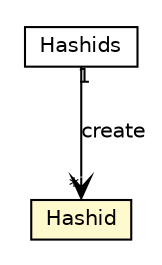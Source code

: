 #!/usr/local/bin/dot
#
# Class diagram 
# Generated by UMLGraph version R5_6-24-gf6e263 (http://www.umlgraph.org/)
#

digraph G {
	edge [fontname="Helvetica",fontsize=10,labelfontname="Helvetica",labelfontsize=10];
	node [fontname="Helvetica",fontsize=10,shape=plaintext];
	nodesep=0.25;
	ranksep=0.5;
	// io.werval.util.Hashid
	c20174 [label=<<table title="io.werval.util.Hashid" border="0" cellborder="1" cellspacing="0" cellpadding="2" port="p" bgcolor="lemonChiffon" href="./Hashid.html">
		<tr><td><table border="0" cellspacing="0" cellpadding="1">
<tr><td align="center" balign="center"> Hashid </td></tr>
		</table></td></tr>
		</table>>, URL="./Hashid.html", fontname="Helvetica", fontcolor="black", fontsize=10.0];
	// io.werval.util.Hashids
	c20175 [label=<<table title="io.werval.util.Hashids" border="0" cellborder="1" cellspacing="0" cellpadding="2" port="p" href="./Hashids.html">
		<tr><td><table border="0" cellspacing="0" cellpadding="1">
<tr><td align="center" balign="center"> Hashids </td></tr>
		</table></td></tr>
		</table>>, URL="./Hashids.html", fontname="Helvetica", fontcolor="black", fontsize=10.0];
	// io.werval.util.Hashids NAVASSOC io.werval.util.Hashid
	c20175:p -> c20174:p [taillabel="1", label="create", headlabel="*", fontname="Helvetica", fontcolor="black", fontsize=10.0, color="black", arrowhead=open];
}

